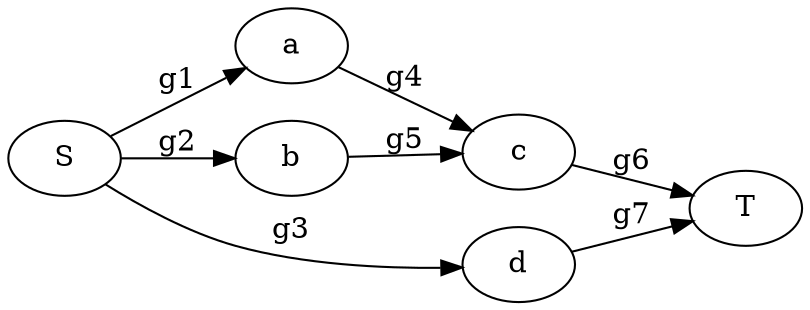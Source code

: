 digraph Example {
	rankdir=LR
	{
		rank=same
		S
	}
	{
		rank=same
		a
		b
	}
	{
		rank=same
		c
		d
	}
	{
		rank=same
		T
	}
	S -> a [label=g1]
	S -> b [label=g2]
	S -> d [label=g3]
	a -> c [label=g4]
	b -> c [label=g5]
	c -> T [label=g6]
	d -> T [label=g7]
}

